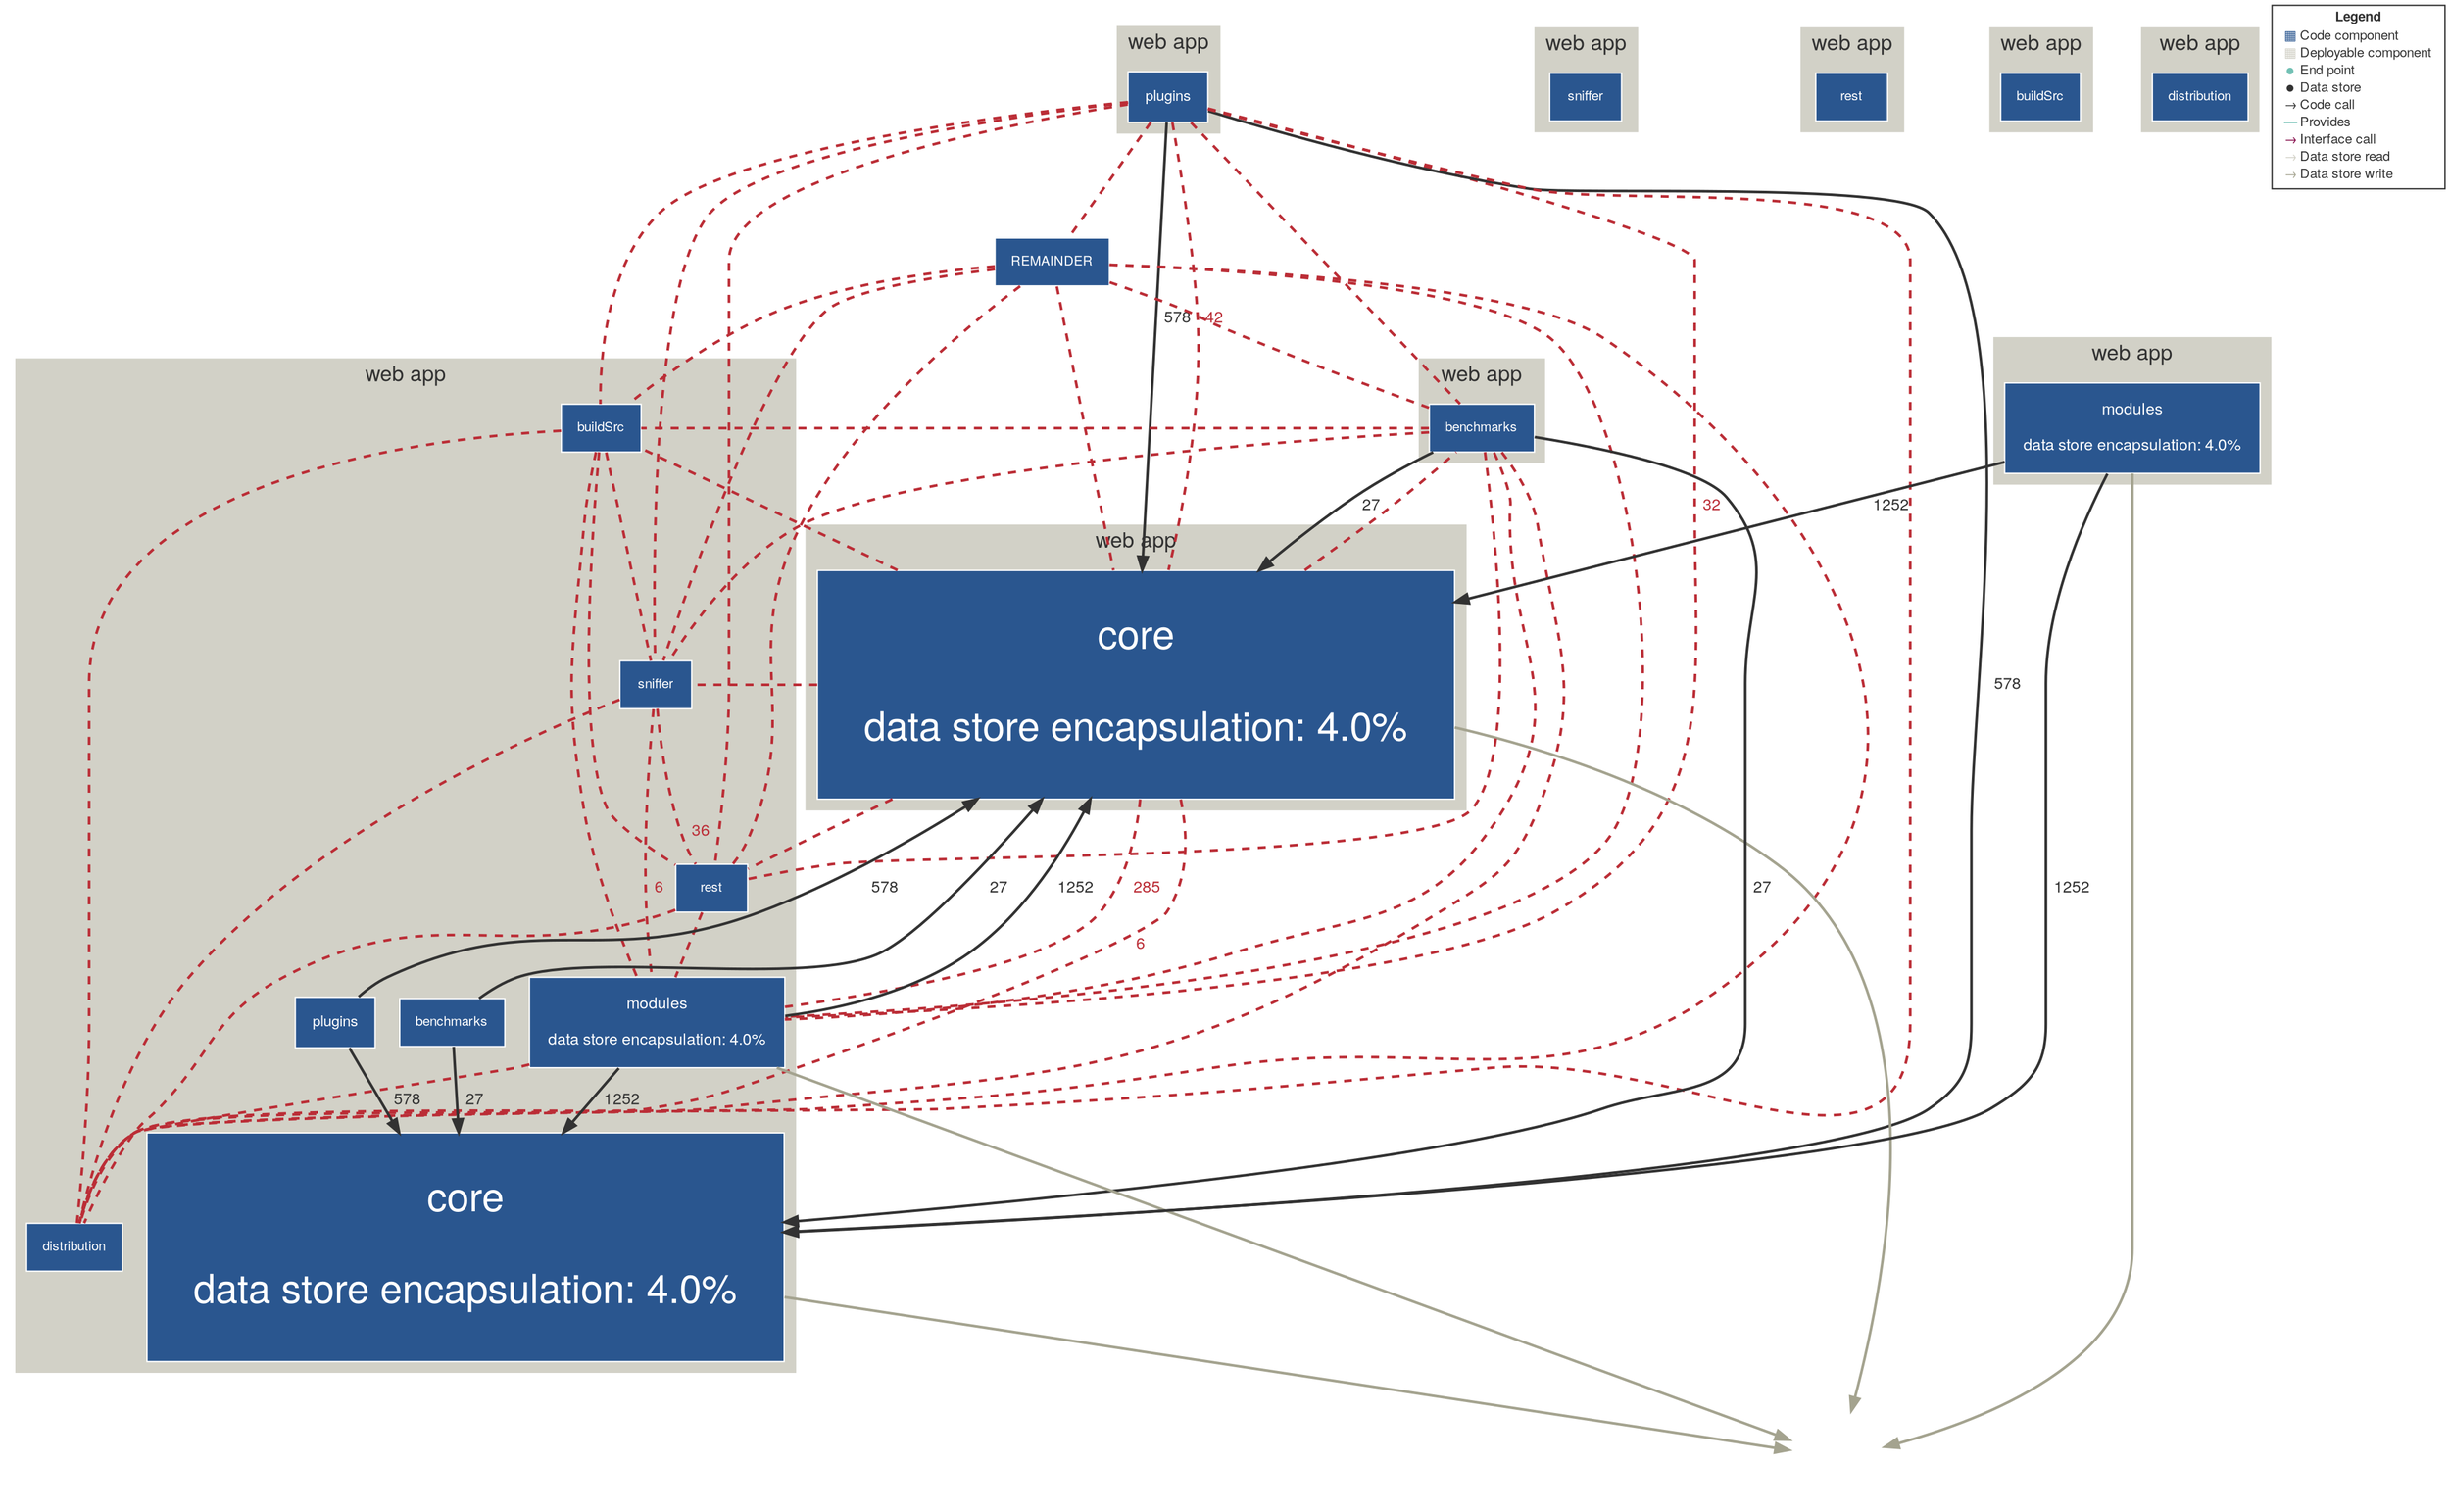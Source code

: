 digraph "Graph" {
compound=true
rankdir=TD
subgraph "cluster-plugins" {
style="filled"
color="#D2D1C7"
fontname="Helvetica Neue"
fontsize="16"
fontcolor="#323232"
label="web app"
"plugins@plugins" [ shape="box" style="filled" fillcolor="#2A568F" penwidth="1" color="#FFFFFF" fontname="Helvetica Neue" fontcolor="#FFFFFF" fontsize="11" margin="0.176" label="plugins" ]
}
"4fca0fe6-64a4-45a4-ba1b-edbac917a4f3@NOT_DEPLOYED" [ shape="box" penwidth="0" fontname="Helvetica Neue" fontcolor="#323232" fontsize="16" image="icon-datastore.png" width="1.000" height="1.000" fixedsize="true" label="" ]
"REMAINDER@NOT_DEPLOYED" [ shape="box" style="filled" fillcolor="#2A568F" penwidth="1" color="#FFFFFF" fontname="Helvetica Neue" fontcolor="#FFFFFF" fontsize="10" margin="0.16" label="REMAINDER" ]
subgraph "cluster-core" {
style="filled"
color="#D2D1C7"
fontname="Helvetica Neue"
fontsize="16"
fontcolor="#323232"
label="web app"
"core@core" [ shape="box" style="filled" fillcolor="#2A568F" penwidth="1" color="#FFFFFF" fontname="Helvetica Neue" fontcolor="#FFFFFF" fontsize="30" margin="0.48" label="core

data store encapsulation: 4.0%" ]
}
subgraph "cluster-benchmarks" {
style="filled"
color="#D2D1C7"
fontname="Helvetica Neue"
fontsize="16"
fontcolor="#323232"
label="web app"
"benchmarks@benchmarks" [ shape="box" style="filled" fillcolor="#2A568F" penwidth="1" color="#FFFFFF" fontname="Helvetica Neue" fontcolor="#FFFFFF" fontsize="10" margin="0.16" label="benchmarks" ]
}
subgraph "cluster-:rootProject" {
style="filled"
color="#D2D1C7"
fontname="Helvetica Neue"
fontsize="16"
fontcolor="#323232"
label="web app"
"buildSrc@:rootProject" [ shape="box" style="filled" fillcolor="#2A568F" penwidth="1" color="#FFFFFF" fontname="Helvetica Neue" fontcolor="#FFFFFF" fontsize="10" margin="0.16" label="buildSrc" ]
"sniffer@:rootProject" [ shape="box" style="filled" fillcolor="#2A568F" penwidth="1" color="#FFFFFF" fontname="Helvetica Neue" fontcolor="#FFFFFF" fontsize="10" margin="0.16" label="sniffer" ]
"rest@:rootProject" [ shape="box" style="filled" fillcolor="#2A568F" penwidth="1" color="#FFFFFF" fontname="Helvetica Neue" fontcolor="#FFFFFF" fontsize="10" margin="0.16" label="rest" ]
"plugins@:rootProject" [ shape="box" style="filled" fillcolor="#2A568F" penwidth="1" color="#FFFFFF" fontname="Helvetica Neue" fontcolor="#FFFFFF" fontsize="11" margin="0.176" label="plugins" ]
"modules@:rootProject" [ shape="box" style="filled" fillcolor="#2A568F" penwidth="1" color="#FFFFFF" fontname="Helvetica Neue" fontcolor="#FFFFFF" fontsize="12" margin="0.192" label="modules

data store encapsulation: 4.0%" ]
"core@:rootProject" [ shape="box" style="filled" fillcolor="#2A568F" penwidth="1" color="#FFFFFF" fontname="Helvetica Neue" fontcolor="#FFFFFF" fontsize="30" margin="0.48" label="core

data store encapsulation: 4.0%" ]
"benchmarks@:rootProject" [ shape="box" style="filled" fillcolor="#2A568F" penwidth="1" color="#FFFFFF" fontname="Helvetica Neue" fontcolor="#FFFFFF" fontsize="10" margin="0.16" label="benchmarks" ]
"distribution@:rootProject" [ shape="box" style="filled" fillcolor="#2A568F" penwidth="1" color="#FFFFFF" fontname="Helvetica Neue" fontcolor="#FFFFFF" fontsize="10" margin="0.16" label="distribution" ]
}
subgraph "cluster-sniffer" {
style="filled"
color="#D2D1C7"
fontname="Helvetica Neue"
fontsize="16"
fontcolor="#323232"
label="web app"
"sniffer@sniffer" [ shape="box" style="filled" fillcolor="#2A568F" penwidth="1" color="#FFFFFF" fontname="Helvetica Neue" fontcolor="#FFFFFF" fontsize="10" margin="0.16" label="sniffer" ]
}
subgraph "cluster-rest" {
style="filled"
color="#D2D1C7"
fontname="Helvetica Neue"
fontsize="16"
fontcolor="#323232"
label="web app"
"rest@rest" [ shape="box" style="filled" fillcolor="#2A568F" penwidth="1" color="#FFFFFF" fontname="Helvetica Neue" fontcolor="#FFFFFF" fontsize="10" margin="0.16" label="rest" ]
}
subgraph "cluster-modules" {
style="filled"
color="#D2D1C7"
fontname="Helvetica Neue"
fontsize="16"
fontcolor="#323232"
label="web app"
"modules@modules" [ shape="box" style="filled" fillcolor="#2A568F" penwidth="1" color="#FFFFFF" fontname="Helvetica Neue" fontcolor="#FFFFFF" fontsize="12" margin="0.192" label="modules

data store encapsulation: 4.0%" ]
}
subgraph "cluster-buildSrc" {
style="filled"
color="#D2D1C7"
fontname="Helvetica Neue"
fontsize="16"
fontcolor="#323232"
label="web app"
"buildSrc@buildSrc" [ shape="box" style="filled" fillcolor="#2A568F" penwidth="1" color="#FFFFFF" fontname="Helvetica Neue" fontcolor="#FFFFFF" fontsize="10" margin="0.16" label="buildSrc" ]
}
subgraph "cluster-distribution" {
style="filled"
color="#D2D1C7"
fontname="Helvetica Neue"
fontsize="16"
fontcolor="#323232"
label="web app"
"distribution@distribution" [ shape="box" style="filled" fillcolor="#2A568F" penwidth="1" color="#FFFFFF" fontname="Helvetica Neue" fontcolor="#FFFFFF" fontsize="10" margin="0.16" label="distribution" ]
}
"plugins@plugins" -> "core@core" [ penwidth="2" color="#323232" fontcolor="#323232" fontname="Helvetica Neue" fontsize="12" label="  578" ]
"plugins@plugins" -> "core@:rootProject" [ penwidth="2" color="#323232" fontcolor="#323232" fontname="Helvetica Neue" fontsize="12" label="  578" ]
"core@core" -> "4fca0fe6-64a4-45a4-ba1b-edbac917a4f3@NOT_DEPLOYED" [ penwidth="2" color="#A4A38F" fontcolor="#A4A38F" fontname="Helvetica Neue" fontsize="12" label="" ]
"benchmarks@benchmarks" -> "core@core" [ penwidth="2" color="#323232" fontcolor="#323232" fontname="Helvetica Neue" fontsize="12" label="  27" ]
"benchmarks@benchmarks" -> "core@:rootProject" [ penwidth="2" color="#323232" fontcolor="#323232" fontname="Helvetica Neue" fontsize="12" label="  27" ]
"plugins@:rootProject" -> "core@core" [ penwidth="2" color="#323232" fontcolor="#323232" fontname="Helvetica Neue" fontsize="12" label="  578" ]
"plugins@:rootProject" -> "core@:rootProject" [ penwidth="2" color="#323232" fontcolor="#323232" fontname="Helvetica Neue" fontsize="12" label="  578" ]
"modules@:rootProject" -> "4fca0fe6-64a4-45a4-ba1b-edbac917a4f3@NOT_DEPLOYED" [ penwidth="2" color="#A4A38F" fontcolor="#A4A38F" fontname="Helvetica Neue" fontsize="12" label="" ]
"modules@:rootProject" -> "core@core" [ penwidth="2" color="#323232" fontcolor="#323232" fontname="Helvetica Neue" fontsize="12" label="  1252" ]
"modules@:rootProject" -> "core@:rootProject" [ penwidth="2" color="#323232" fontcolor="#323232" fontname="Helvetica Neue" fontsize="12" label="  1252" ]
"core@:rootProject" -> "4fca0fe6-64a4-45a4-ba1b-edbac917a4f3@NOT_DEPLOYED" [ penwidth="2" color="#A4A38F" fontcolor="#A4A38F" fontname="Helvetica Neue" fontsize="12" label="" ]
"benchmarks@:rootProject" -> "core@core" [ penwidth="2" color="#323232" fontcolor="#323232" fontname="Helvetica Neue" fontsize="12" label="  27" ]
"benchmarks@:rootProject" -> "core@:rootProject" [ penwidth="2" color="#323232" fontcolor="#323232" fontname="Helvetica Neue" fontsize="12" label="  27" ]
"modules@modules" -> "4fca0fe6-64a4-45a4-ba1b-edbac917a4f3@NOT_DEPLOYED" [ penwidth="2" color="#A4A38F" fontcolor="#A4A38F" fontname="Helvetica Neue" fontsize="12" label="" ]
"modules@modules" -> "core@core" [ penwidth="2" color="#323232" fontcolor="#323232" fontname="Helvetica Neue" fontsize="12" label="  1252" ]
"modules@modules" -> "core@:rootProject" [ penwidth="2" color="#323232" fontcolor="#323232" fontname="Helvetica Neue" fontsize="12" label="  1252" ]
"plugins@plugins" -> "REMAINDER@NOT_DEPLOYED" [ penwidth="2" color="#bb2d36" fontcolor="#bb2d36" fontname="Helvetica Neue" fontsize="12" arrowhead="both" style="dashed" label="" ]
"plugins@plugins" -> "core@core" [ penwidth="2" color="#bb2d36" fontcolor="#bb2d36" fontname="Helvetica Neue" fontsize="12" arrowhead="both" style="dashed" label="  42" ]
"plugins@plugins" -> "benchmarks@benchmarks" [ penwidth="2" color="#bb2d36" fontcolor="#bb2d36" fontname="Helvetica Neue" fontsize="12" arrowhead="both" style="dashed" label="" ]
"plugins@plugins" -> "buildSrc@:rootProject" [ penwidth="2" color="#bb2d36" fontcolor="#bb2d36" fontname="Helvetica Neue" fontsize="12" arrowhead="both" style="dashed" label="" ]
"plugins@plugins" -> "sniffer@:rootProject" [ penwidth="2" color="#bb2d36" fontcolor="#bb2d36" fontname="Helvetica Neue" fontsize="12" arrowhead="both" style="dashed" label="" ]
"plugins@plugins" -> "rest@:rootProject" [ penwidth="2" color="#bb2d36" fontcolor="#bb2d36" fontname="Helvetica Neue" fontsize="12" arrowhead="both" style="dashed" label="" ]
"plugins@plugins" -> "modules@:rootProject" [ penwidth="2" color="#bb2d36" fontcolor="#bb2d36" fontname="Helvetica Neue" fontsize="12" arrowhead="both" style="dashed" label="  32" ]
"plugins@plugins" -> "distribution@:rootProject" [ penwidth="2" color="#bb2d36" fontcolor="#bb2d36" fontname="Helvetica Neue" fontsize="12" arrowhead="both" style="dashed" label="" ]
"REMAINDER@NOT_DEPLOYED" -> "core@core" [ penwidth="2" color="#bb2d36" fontcolor="#bb2d36" fontname="Helvetica Neue" fontsize="12" arrowhead="both" style="dashed" label="" ]
"REMAINDER@NOT_DEPLOYED" -> "benchmarks@benchmarks" [ penwidth="2" color="#bb2d36" fontcolor="#bb2d36" fontname="Helvetica Neue" fontsize="12" arrowhead="both" style="dashed" label="" ]
"REMAINDER@NOT_DEPLOYED" -> "buildSrc@:rootProject" [ penwidth="2" color="#bb2d36" fontcolor="#bb2d36" fontname="Helvetica Neue" fontsize="12" arrowhead="both" style="dashed" label="" ]
"REMAINDER@NOT_DEPLOYED" -> "sniffer@:rootProject" [ penwidth="2" color="#bb2d36" fontcolor="#bb2d36" fontname="Helvetica Neue" fontsize="12" arrowhead="both" style="dashed" label="" ]
"REMAINDER@NOT_DEPLOYED" -> "rest@:rootProject" [ penwidth="2" color="#bb2d36" fontcolor="#bb2d36" fontname="Helvetica Neue" fontsize="12" arrowhead="both" style="dashed" label="" ]
"REMAINDER@NOT_DEPLOYED" -> "modules@:rootProject" [ penwidth="2" color="#bb2d36" fontcolor="#bb2d36" fontname="Helvetica Neue" fontsize="12" arrowhead="both" style="dashed" label="" ]
"REMAINDER@NOT_DEPLOYED" -> "distribution@:rootProject" [ penwidth="2" color="#bb2d36" fontcolor="#bb2d36" fontname="Helvetica Neue" fontsize="12" arrowhead="both" style="dashed" label="" ]
"core@core" -> "benchmarks@benchmarks" [ penwidth="2" color="#bb2d36" fontcolor="#bb2d36" fontname="Helvetica Neue" fontsize="12" arrowhead="both" style="dashed" label="" ]
"core@core" -> "buildSrc@:rootProject" [ penwidth="2" color="#bb2d36" fontcolor="#bb2d36" fontname="Helvetica Neue" fontsize="12" arrowhead="both" style="dashed" label="" ]
"core@core" -> "sniffer@:rootProject" [ penwidth="2" color="#bb2d36" fontcolor="#bb2d36" fontname="Helvetica Neue" fontsize="12" arrowhead="both" style="dashed" label="" ]
"core@core" -> "rest@:rootProject" [ penwidth="2" color="#bb2d36" fontcolor="#bb2d36" fontname="Helvetica Neue" fontsize="12" arrowhead="both" style="dashed" label="" ]
"core@core" -> "modules@:rootProject" [ penwidth="2" color="#bb2d36" fontcolor="#bb2d36" fontname="Helvetica Neue" fontsize="12" arrowhead="both" style="dashed" label="  285" ]
"core@core" -> "distribution@:rootProject" [ penwidth="2" color="#bb2d36" fontcolor="#bb2d36" fontname="Helvetica Neue" fontsize="12" arrowhead="both" style="dashed" label="  6" ]
"benchmarks@benchmarks" -> "buildSrc@:rootProject" [ penwidth="2" color="#bb2d36" fontcolor="#bb2d36" fontname="Helvetica Neue" fontsize="12" arrowhead="both" style="dashed" label="" ]
"benchmarks@benchmarks" -> "sniffer@:rootProject" [ penwidth="2" color="#bb2d36" fontcolor="#bb2d36" fontname="Helvetica Neue" fontsize="12" arrowhead="both" style="dashed" label="" ]
"benchmarks@benchmarks" -> "rest@:rootProject" [ penwidth="2" color="#bb2d36" fontcolor="#bb2d36" fontname="Helvetica Neue" fontsize="12" arrowhead="both" style="dashed" label="" ]
"benchmarks@benchmarks" -> "modules@:rootProject" [ penwidth="2" color="#bb2d36" fontcolor="#bb2d36" fontname="Helvetica Neue" fontsize="12" arrowhead="both" style="dashed" label="" ]
"benchmarks@benchmarks" -> "distribution@:rootProject" [ penwidth="2" color="#bb2d36" fontcolor="#bb2d36" fontname="Helvetica Neue" fontsize="12" arrowhead="both" style="dashed" label="" ]
"buildSrc@:rootProject" -> "sniffer@:rootProject" [ penwidth="2" color="#bb2d36" fontcolor="#bb2d36" fontname="Helvetica Neue" fontsize="12" arrowhead="both" style="dashed" label="" ]
"buildSrc@:rootProject" -> "rest@:rootProject" [ penwidth="2" color="#bb2d36" fontcolor="#bb2d36" fontname="Helvetica Neue" fontsize="12" arrowhead="both" style="dashed" label="" ]
"buildSrc@:rootProject" -> "modules@:rootProject" [ penwidth="2" color="#bb2d36" fontcolor="#bb2d36" fontname="Helvetica Neue" fontsize="12" arrowhead="both" style="dashed" label="" ]
"buildSrc@:rootProject" -> "distribution@:rootProject" [ penwidth="2" color="#bb2d36" fontcolor="#bb2d36" fontname="Helvetica Neue" fontsize="12" arrowhead="both" style="dashed" label="" ]
"sniffer@:rootProject" -> "rest@:rootProject" [ penwidth="2" color="#bb2d36" fontcolor="#bb2d36" fontname="Helvetica Neue" fontsize="12" arrowhead="both" style="dashed" label="  36" ]
"sniffer@:rootProject" -> "modules@:rootProject" [ penwidth="2" color="#bb2d36" fontcolor="#bb2d36" fontname="Helvetica Neue" fontsize="12" arrowhead="both" style="dashed" label="  6" ]
"sniffer@:rootProject" -> "distribution@:rootProject" [ penwidth="2" color="#bb2d36" fontcolor="#bb2d36" fontname="Helvetica Neue" fontsize="12" arrowhead="both" style="dashed" label="" ]
"rest@:rootProject" -> "modules@:rootProject" [ penwidth="2" color="#bb2d36" fontcolor="#bb2d36" fontname="Helvetica Neue" fontsize="12" arrowhead="both" style="dashed" label="" ]
"rest@:rootProject" -> "distribution@:rootProject" [ penwidth="2" color="#bb2d36" fontcolor="#bb2d36" fontname="Helvetica Neue" fontsize="12" arrowhead="both" style="dashed" label="" ]
"modules@:rootProject" -> "distribution@:rootProject" [ penwidth="2" color="#bb2d36" fontcolor="#bb2d36" fontname="Helvetica Neue" fontsize="12" arrowhead="both" style="dashed" label="" ]
"LEGEND" [ shape="box" style="filled" fillcolor="#FFFFFF" penwidth="1" color="#323232" fontname="Helvetica Neue" fontcolor="#323232" fontsize="10" label=<<TABLE BORDER="0" CELLPADDING="1" CELLSPACING="0">
<TR><TD COLSPAN="2"><B>Legend</B></TD></TR>
<TR><TD><FONT COLOR="#2A568F">&#9638;</FONT></TD><TD ALIGN="left">Code component</TD></TR>
<TR><TD><FONT COLOR="#D2D1C7">&#9638;</FONT></TD><TD ALIGN="left">Deployable component</TD></TR>
<TR><TD><FONT COLOR="#72C0B4">&#9679;</FONT></TD><TD ALIGN="left">End point</TD></TR>
<TR><TD><FONT COLOR="#323232">&#9679;</FONT></TD><TD ALIGN="left">Data store</TD></TR>
<TR><TD><FONT COLOR="#323232">&rarr;</FONT></TD><TD ALIGN="left">Code call</TD></TR>
<TR><TD><FONT COLOR="#72C0B4">&#8212;</FONT></TD><TD ALIGN="left">Provides</TD></TR>
<TR><TD><FONT COLOR="#820445">&rarr;</FONT></TD><TD ALIGN="left">Interface call</TD></TR>
<TR><TD><FONT COLOR="#D2D1C7">&rarr;</FONT></TD><TD ALIGN="left">Data store read</TD></TR>
<TR><TD><FONT COLOR="#A4A38F">&rarr;</FONT></TD><TD ALIGN="left">Data store write</TD></TR>
</TABLE>
>  ]
}
